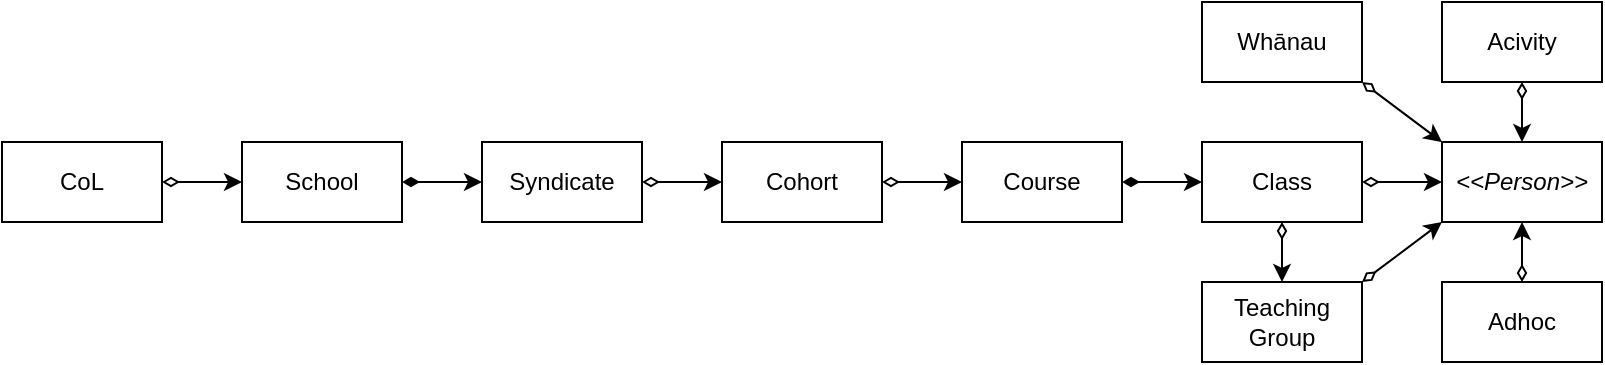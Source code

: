 <mxfile version="20.3.0" type="device"><diagram id="d0fiYwkx8pY4EqYhIi5x" name="Page-1"><mxGraphModel dx="782" dy="1718" grid="1" gridSize="10" guides="1" tooltips="1" connect="1" arrows="1" fold="1" page="1" pageScale="1" pageWidth="827" pageHeight="1169" math="0" shadow="0"><root><mxCell id="0"/><mxCell id="1" parent="0"/><mxCell id="GQgOU-T_pXxUqAzY_rAR-11" style="edgeStyle=orthogonalEdgeStyle;rounded=0;orthogonalLoop=1;jettySize=auto;html=1;entryX=0;entryY=0.5;entryDx=0;entryDy=0;startArrow=diamondThin;startFill=0;" parent="1" source="GQgOU-T_pXxUqAzY_rAR-1" target="GQgOU-T_pXxUqAzY_rAR-2" edge="1"><mxGeometry relative="1" as="geometry"/></mxCell><mxCell id="GQgOU-T_pXxUqAzY_rAR-1" value="CoL" style="rounded=0;whiteSpace=wrap;html=1;" parent="1" vertex="1"><mxGeometry x="60" y="40" width="80" height="40" as="geometry"/></mxCell><mxCell id="GQgOU-T_pXxUqAzY_rAR-12" style="edgeStyle=orthogonalEdgeStyle;rounded=0;orthogonalLoop=1;jettySize=auto;html=1;entryX=0;entryY=0.5;entryDx=0;entryDy=0;startArrow=diamondThin;startFill=1;" parent="1" source="GQgOU-T_pXxUqAzY_rAR-2" target="GQgOU-T_pXxUqAzY_rAR-4" edge="1"><mxGeometry relative="1" as="geometry"/></mxCell><mxCell id="GQgOU-T_pXxUqAzY_rAR-2" value="School" style="rounded=0;whiteSpace=wrap;html=1;" parent="1" vertex="1"><mxGeometry x="180" y="40" width="80" height="40" as="geometry"/></mxCell><mxCell id="GQgOU-T_pXxUqAzY_rAR-10" style="edgeStyle=orthogonalEdgeStyle;rounded=0;orthogonalLoop=1;jettySize=auto;html=1;entryX=0;entryY=0.5;entryDx=0;entryDy=0;startArrow=diamondThin;startFill=0;" parent="1" source="GQgOU-T_pXxUqAzY_rAR-3" target="GQgOU-T_pXxUqAzY_rAR-5" edge="1"><mxGeometry relative="1" as="geometry"/></mxCell><mxCell id="GQgOU-T_pXxUqAzY_rAR-3" value="Cohort" style="rounded=0;whiteSpace=wrap;html=1;" parent="1" vertex="1"><mxGeometry x="420" y="40" width="80" height="40" as="geometry"/></mxCell><mxCell id="GQgOU-T_pXxUqAzY_rAR-9" style="edgeStyle=orthogonalEdgeStyle;rounded=0;orthogonalLoop=1;jettySize=auto;html=1;entryX=0;entryY=0.5;entryDx=0;entryDy=0;startArrow=diamondThin;startFill=0;" parent="1" source="GQgOU-T_pXxUqAzY_rAR-4" target="GQgOU-T_pXxUqAzY_rAR-3" edge="1"><mxGeometry relative="1" as="geometry"/></mxCell><mxCell id="GQgOU-T_pXxUqAzY_rAR-4" value="Syndicate" style="rounded=0;whiteSpace=wrap;html=1;" parent="1" vertex="1"><mxGeometry x="300" y="40" width="80" height="40" as="geometry"/></mxCell><mxCell id="GQgOU-T_pXxUqAzY_rAR-8" style="edgeStyle=orthogonalEdgeStyle;rounded=0;orthogonalLoop=1;jettySize=auto;html=1;startArrow=diamondThin;startFill=1;" parent="1" source="GQgOU-T_pXxUqAzY_rAR-5" target="GQgOU-T_pXxUqAzY_rAR-6" edge="1"><mxGeometry relative="1" as="geometry"/></mxCell><mxCell id="GQgOU-T_pXxUqAzY_rAR-5" value="Course" style="rounded=0;whiteSpace=wrap;html=1;" parent="1" vertex="1"><mxGeometry x="540" y="40" width="80" height="40" as="geometry"/></mxCell><mxCell id="GQgOU-T_pXxUqAzY_rAR-14" style="edgeStyle=orthogonalEdgeStyle;rounded=0;orthogonalLoop=1;jettySize=auto;html=1;entryX=0;entryY=0.5;entryDx=0;entryDy=0;startArrow=diamondThin;startFill=0;" parent="1" source="GQgOU-T_pXxUqAzY_rAR-6" target="GQgOU-T_pXxUqAzY_rAR-13" edge="1"><mxGeometry relative="1" as="geometry"/></mxCell><mxCell id="GQgOU-T_pXxUqAzY_rAR-16" style="edgeStyle=orthogonalEdgeStyle;rounded=0;orthogonalLoop=1;jettySize=auto;html=1;entryX=0.5;entryY=0;entryDx=0;entryDy=0;startArrow=diamondThin;startFill=0;" parent="1" source="GQgOU-T_pXxUqAzY_rAR-6" target="GQgOU-T_pXxUqAzY_rAR-15" edge="1"><mxGeometry relative="1" as="geometry"/></mxCell><mxCell id="GQgOU-T_pXxUqAzY_rAR-6" value="Class" style="rounded=0;whiteSpace=wrap;html=1;" parent="1" vertex="1"><mxGeometry x="660" y="40" width="80" height="40" as="geometry"/></mxCell><mxCell id="GQgOU-T_pXxUqAzY_rAR-13" value="&lt;i&gt;&amp;lt;&amp;lt;Person&amp;gt;&amp;gt;&lt;/i&gt;" style="rounded=0;whiteSpace=wrap;html=1;" parent="1" vertex="1"><mxGeometry x="780" y="40" width="80" height="40" as="geometry"/></mxCell><mxCell id="GQgOU-T_pXxUqAzY_rAR-23" style="edgeStyle=none;rounded=0;orthogonalLoop=1;jettySize=auto;html=1;entryX=0;entryY=1;entryDx=0;entryDy=0;startArrow=diamondThin;startFill=0;exitX=1;exitY=0;exitDx=0;exitDy=0;" parent="1" source="GQgOU-T_pXxUqAzY_rAR-15" target="GQgOU-T_pXxUqAzY_rAR-13" edge="1"><mxGeometry relative="1" as="geometry"/></mxCell><mxCell id="GQgOU-T_pXxUqAzY_rAR-15" value="Teaching Group" style="rounded=0;whiteSpace=wrap;html=1;" parent="1" vertex="1"><mxGeometry x="660" y="110" width="80" height="40" as="geometry"/></mxCell><mxCell id="GQgOU-T_pXxUqAzY_rAR-18" style="rounded=0;orthogonalLoop=1;jettySize=auto;html=1;entryX=0.5;entryY=1;entryDx=0;entryDy=0;startArrow=diamondThin;startFill=0;exitX=0.5;exitY=0;exitDx=0;exitDy=0;" parent="1" source="GQgOU-T_pXxUqAzY_rAR-17" target="GQgOU-T_pXxUqAzY_rAR-13" edge="1"><mxGeometry relative="1" as="geometry"/></mxCell><mxCell id="GQgOU-T_pXxUqAzY_rAR-17" value="Adhoc" style="rounded=0;whiteSpace=wrap;html=1;" parent="1" vertex="1"><mxGeometry x="780" y="110" width="80" height="40" as="geometry"/></mxCell><mxCell id="GQgOU-T_pXxUqAzY_rAR-20" style="edgeStyle=none;rounded=0;orthogonalLoop=1;jettySize=auto;html=1;entryX=0.5;entryY=0;entryDx=0;entryDy=0;startArrow=diamondThin;startFill=0;" parent="1" source="GQgOU-T_pXxUqAzY_rAR-19" target="GQgOU-T_pXxUqAzY_rAR-13" edge="1"><mxGeometry relative="1" as="geometry"/></mxCell><mxCell id="GQgOU-T_pXxUqAzY_rAR-19" value="Acivity" style="rounded=0;whiteSpace=wrap;html=1;" parent="1" vertex="1"><mxGeometry x="780" y="-30" width="80" height="40" as="geometry"/></mxCell><mxCell id="GQgOU-T_pXxUqAzY_rAR-24" style="edgeStyle=none;rounded=0;orthogonalLoop=1;jettySize=auto;html=1;exitX=1;exitY=1;exitDx=0;exitDy=0;entryX=0;entryY=0;entryDx=0;entryDy=0;startArrow=diamondThin;startFill=0;" parent="1" source="GQgOU-T_pXxUqAzY_rAR-22" target="GQgOU-T_pXxUqAzY_rAR-13" edge="1"><mxGeometry relative="1" as="geometry"/></mxCell><mxCell id="GQgOU-T_pXxUqAzY_rAR-22" value="Whānau" style="rounded=0;whiteSpace=wrap;html=1;" parent="1" vertex="1"><mxGeometry x="660" y="-30" width="80" height="40" as="geometry"/></mxCell></root></mxGraphModel></diagram></mxfile>